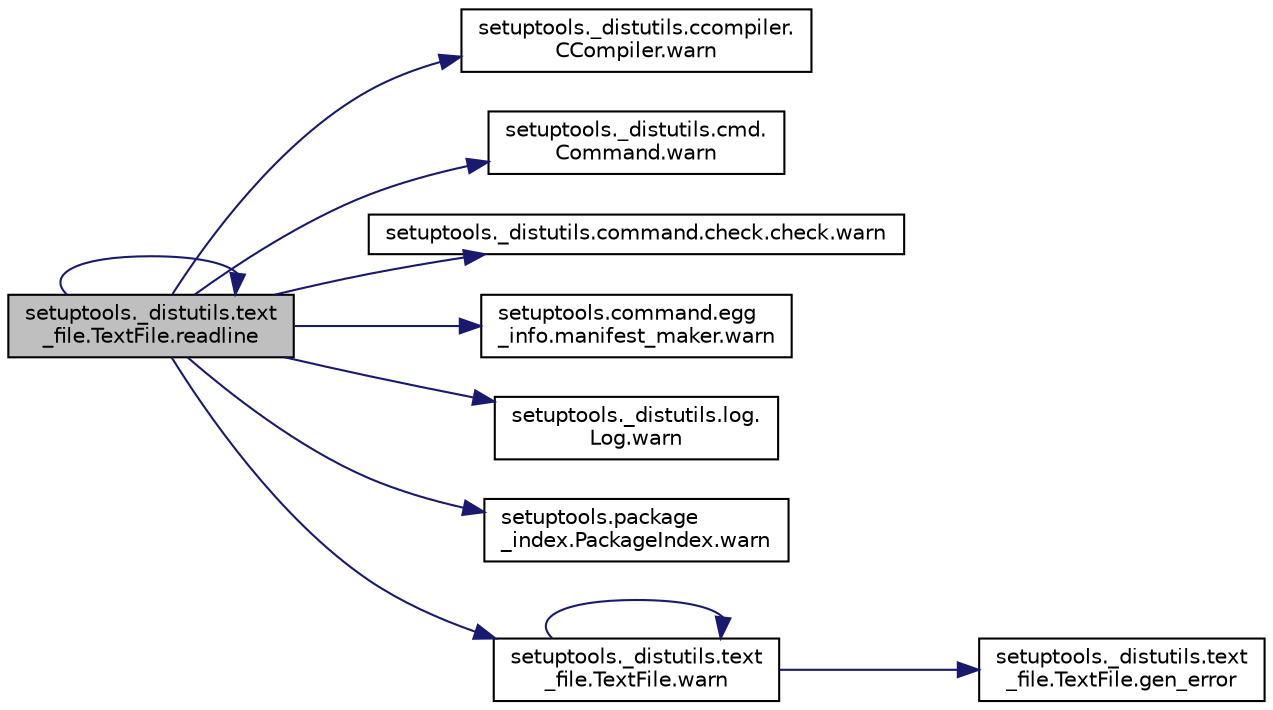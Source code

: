 digraph "setuptools._distutils.text_file.TextFile.readline"
{
 // LATEX_PDF_SIZE
  edge [fontname="Helvetica",fontsize="10",labelfontname="Helvetica",labelfontsize="10"];
  node [fontname="Helvetica",fontsize="10",shape=record];
  rankdir="LR";
  Node1 [label="setuptools._distutils.text\l_file.TextFile.readline",height=0.2,width=0.4,color="black", fillcolor="grey75", style="filled", fontcolor="black",tooltip=" "];
  Node1 -> Node1 [color="midnightblue",fontsize="10",style="solid",fontname="Helvetica"];
  Node1 -> Node2 [color="midnightblue",fontsize="10",style="solid",fontname="Helvetica"];
  Node2 [label="setuptools._distutils.ccompiler.\lCCompiler.warn",height=0.2,width=0.4,color="black", fillcolor="white", style="filled",URL="$d0/daa/classsetuptools_1_1__distutils_1_1ccompiler_1_1_c_compiler.html#a05053eb5be68cf2f96df1c6e7acf29ff",tooltip=" "];
  Node1 -> Node3 [color="midnightblue",fontsize="10",style="solid",fontname="Helvetica"];
  Node3 [label="setuptools._distutils.cmd.\lCommand.warn",height=0.2,width=0.4,color="black", fillcolor="white", style="filled",URL="$dd/df5/classsetuptools_1_1__distutils_1_1cmd_1_1_command.html#a6ebd8c0c6b84226dbf999232ac4a33a4",tooltip=" "];
  Node1 -> Node4 [color="midnightblue",fontsize="10",style="solid",fontname="Helvetica"];
  Node4 [label="setuptools._distutils.command.check.check.warn",height=0.2,width=0.4,color="black", fillcolor="white", style="filled",URL="$de/dea/classsetuptools_1_1__distutils_1_1command_1_1check_1_1check.html#a459238fa6e004dd27eb3bfb9979e384e",tooltip=" "];
  Node1 -> Node5 [color="midnightblue",fontsize="10",style="solid",fontname="Helvetica"];
  Node5 [label="setuptools.command.egg\l_info.manifest_maker.warn",height=0.2,width=0.4,color="black", fillcolor="white", style="filled",URL="$df/d4c/classsetuptools_1_1command_1_1egg__info_1_1manifest__maker.html#a6d4e84dac2e0fa3473f8b9cfa9e942ed",tooltip=" "];
  Node1 -> Node6 [color="midnightblue",fontsize="10",style="solid",fontname="Helvetica"];
  Node6 [label="setuptools._distutils.log.\lLog.warn",height=0.2,width=0.4,color="black", fillcolor="white", style="filled",URL="$d8/d63/classsetuptools_1_1__distutils_1_1log_1_1_log.html#a182e5bb04f311589180e3ba758fa86f6",tooltip=" "];
  Node1 -> Node7 [color="midnightblue",fontsize="10",style="solid",fontname="Helvetica"];
  Node7 [label="setuptools.package\l_index.PackageIndex.warn",height=0.2,width=0.4,color="black", fillcolor="white", style="filled",URL="$d4/dea/classsetuptools_1_1package__index_1_1_package_index.html#a7d346bc4f928415e4f256ced7684f02a",tooltip=" "];
  Node1 -> Node8 [color="midnightblue",fontsize="10",style="solid",fontname="Helvetica"];
  Node8 [label="setuptools._distutils.text\l_file.TextFile.warn",height=0.2,width=0.4,color="black", fillcolor="white", style="filled",URL="$da/d41/classsetuptools_1_1__distutils_1_1text__file_1_1_text_file.html#ad1e288f07d9181231045ac5e7e0ae842",tooltip=" "];
  Node8 -> Node9 [color="midnightblue",fontsize="10",style="solid",fontname="Helvetica"];
  Node9 [label="setuptools._distutils.text\l_file.TextFile.gen_error",height=0.2,width=0.4,color="black", fillcolor="white", style="filled",URL="$da/d41/classsetuptools_1_1__distutils_1_1text__file_1_1_text_file.html#a52ca2c96ed7641a207a2573ff953d44d",tooltip=" "];
  Node8 -> Node8 [color="midnightblue",fontsize="10",style="solid",fontname="Helvetica"];
}
